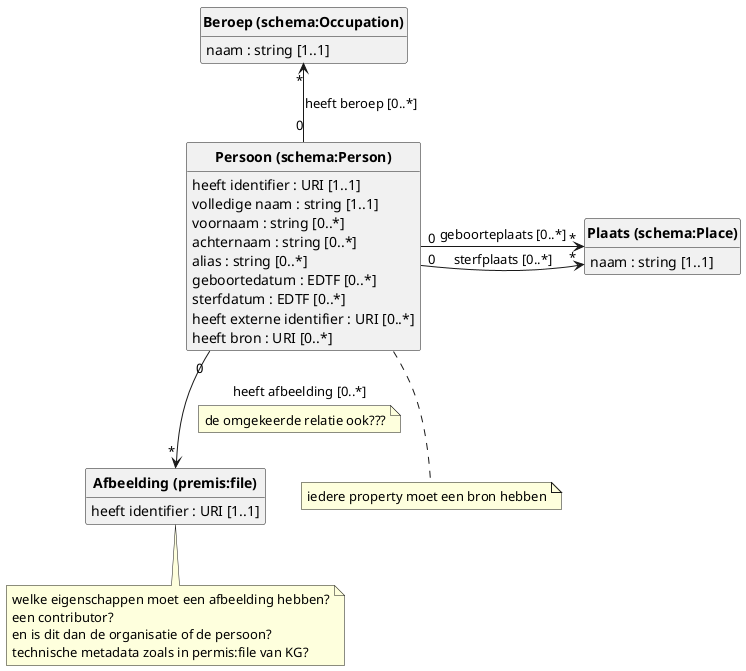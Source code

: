 @startuml
class "<b>Persoon (schema:Person)</b>" {
    heeft identifier : URI [1..1]
    volledige naam : string [1..1]
    voornaam : string [0..*]
    achternaam : string [0..*]
    alias : string [0..*]
    geboortedatum : EDTF [0..*]
    sterfdatum : EDTF [0..*]
    heeft externe identifier : URI [0..*]
    heeft bron : URI [0..*]
}

class "<b>Plaats (schema:Place)</b>" {
    naam : string [1..1]
}

class "<b>Beroep (schema:Occupation)</b>" {
    naam : string [1..1]
}

class "<b>Afbeelding (premis:file)</b>" {
    heeft identifier : URI [1..1]
}

"<b>Persoon (schema:Person)</b>" "0" -> "*" "<b>Plaats (schema:Place)</b>" : geboorteplaats [0..*]
"<b>Persoon (schema:Person)</b>" "0" -> "*" "<b>Plaats (schema:Place)</b>" : sterfplaats [0..*]
"<b>Beroep (schema:Occupation)</b>" "*" <-- "0" "<b>Persoon (schema:Person)</b>": heeft beroep [0..*]
"<b>Persoon (schema:Person)</b>" "0" --> "*" "<b>Afbeelding (premis:file)</b>": heeft afbeelding [0..*]
note on link: de omgekeerde relatie ook???


note bottom of "<b>Persoon (schema:Person)</b>": iedere property moet een bron hebben
note bottom of "<b>Afbeelding (premis:file)</b>"
    welke eigenschappen moet een afbeelding hebben?
    een contributor? 
    en is dit dan de organisatie of de persoon?
    technische metadata zoals in permis:file van KG?
end note

hide circle
hide methods
@enduml
